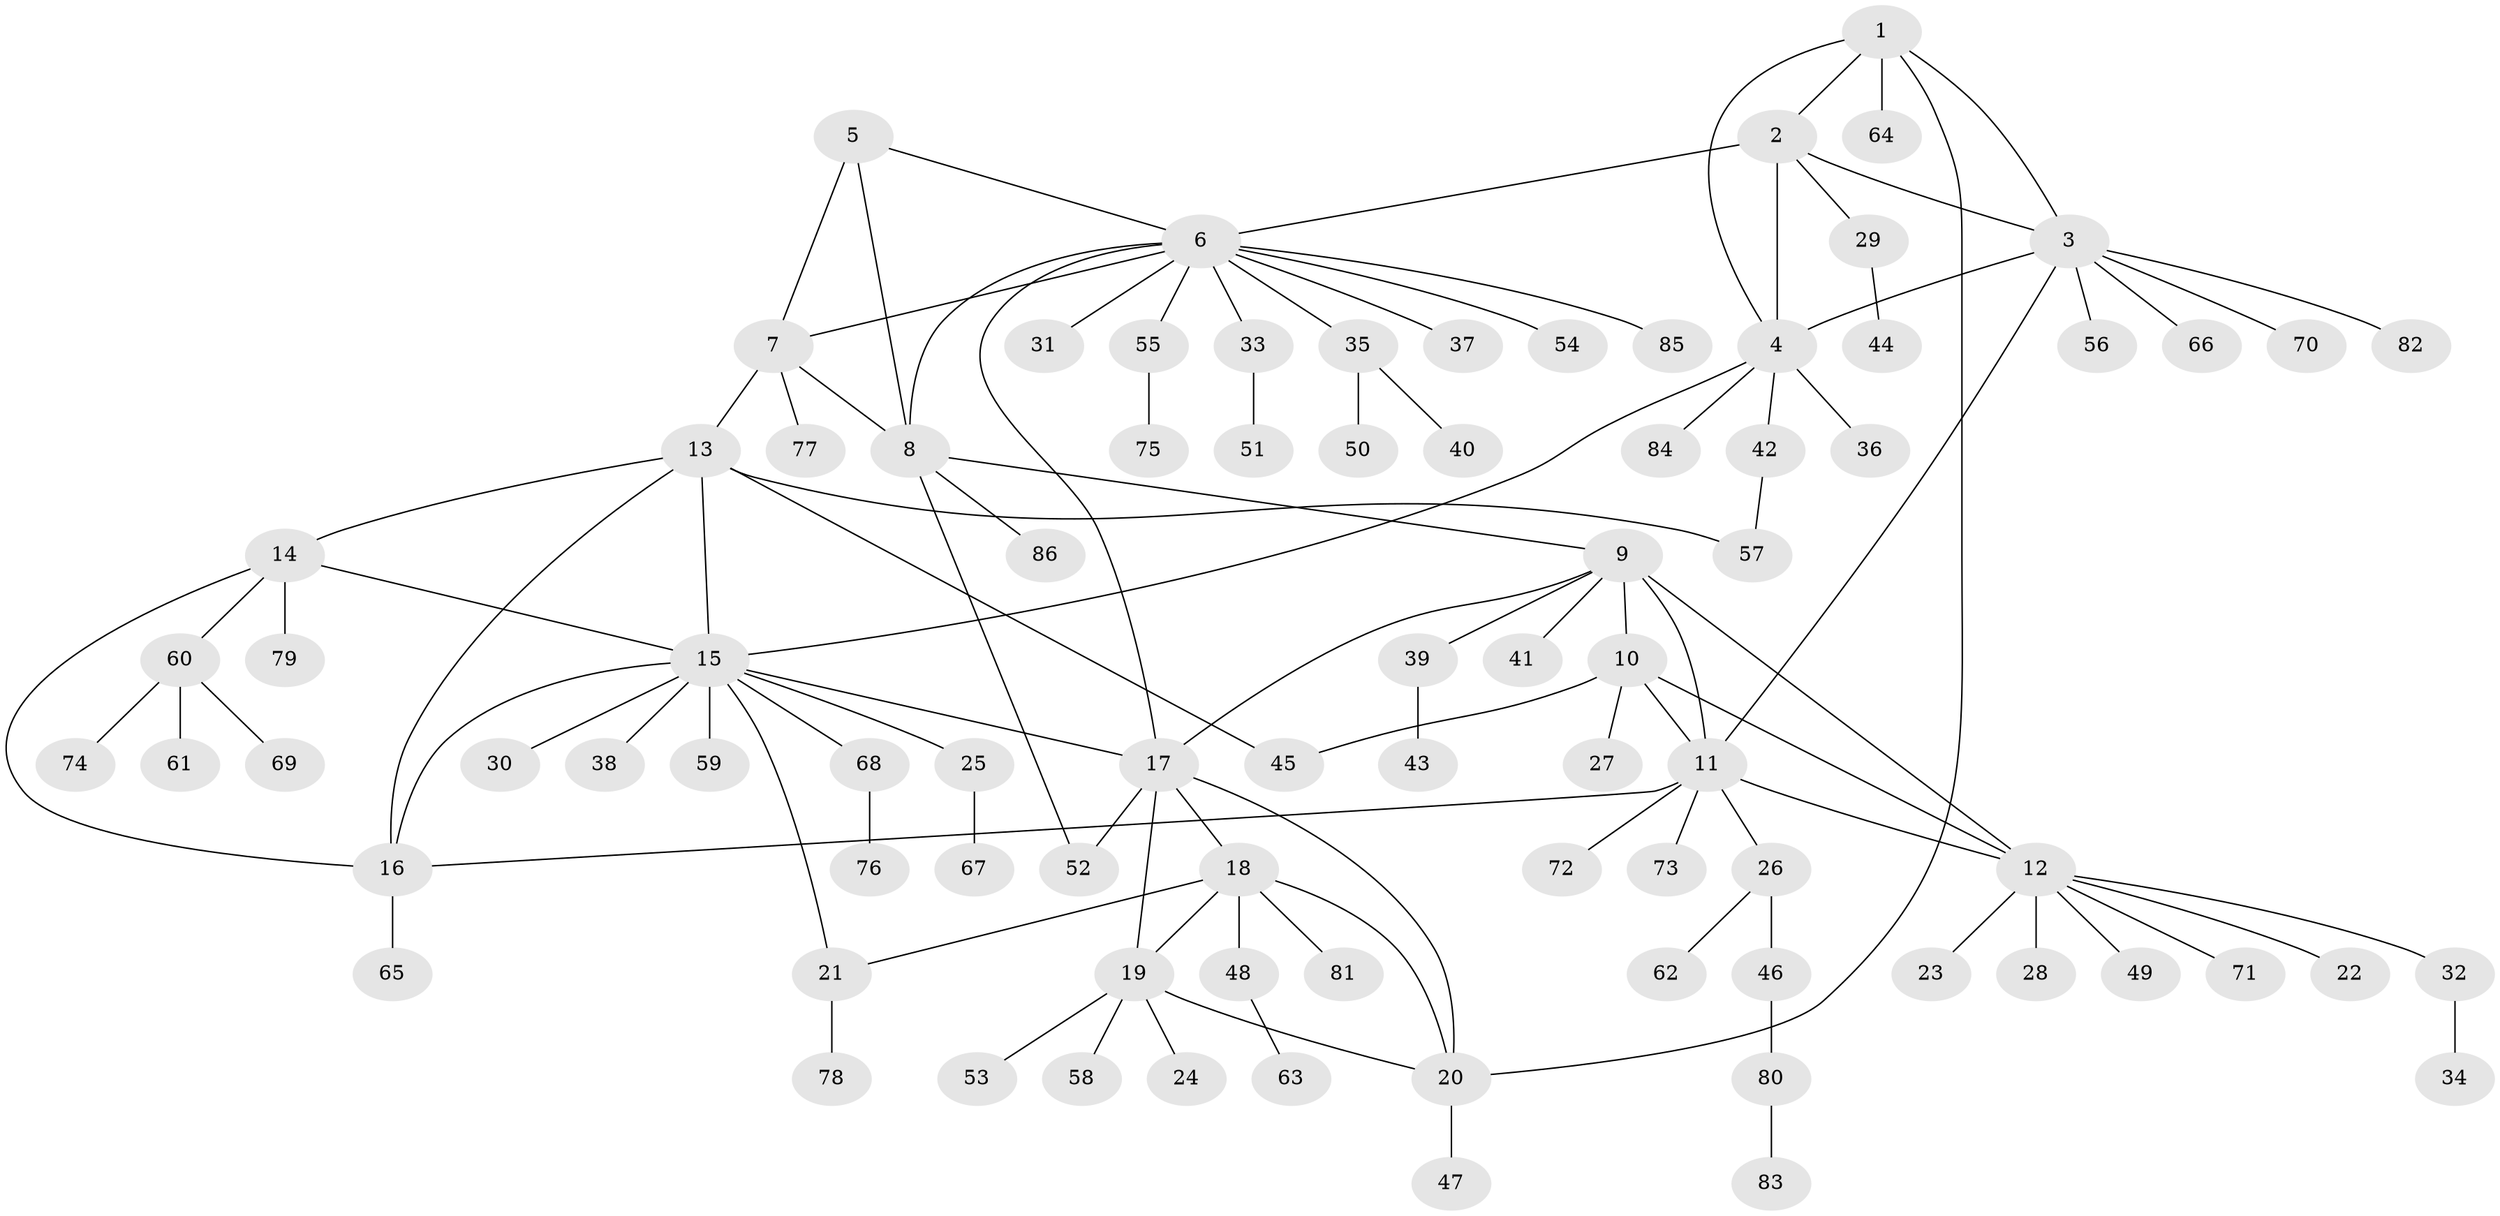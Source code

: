 // Generated by graph-tools (version 1.1) at 2025/37/03/09/25 02:37:22]
// undirected, 86 vertices, 110 edges
graph export_dot {
graph [start="1"]
  node [color=gray90,style=filled];
  1;
  2;
  3;
  4;
  5;
  6;
  7;
  8;
  9;
  10;
  11;
  12;
  13;
  14;
  15;
  16;
  17;
  18;
  19;
  20;
  21;
  22;
  23;
  24;
  25;
  26;
  27;
  28;
  29;
  30;
  31;
  32;
  33;
  34;
  35;
  36;
  37;
  38;
  39;
  40;
  41;
  42;
  43;
  44;
  45;
  46;
  47;
  48;
  49;
  50;
  51;
  52;
  53;
  54;
  55;
  56;
  57;
  58;
  59;
  60;
  61;
  62;
  63;
  64;
  65;
  66;
  67;
  68;
  69;
  70;
  71;
  72;
  73;
  74;
  75;
  76;
  77;
  78;
  79;
  80;
  81;
  82;
  83;
  84;
  85;
  86;
  1 -- 2;
  1 -- 3;
  1 -- 4;
  1 -- 20;
  1 -- 64;
  2 -- 3;
  2 -- 4;
  2 -- 6;
  2 -- 29;
  3 -- 4;
  3 -- 11;
  3 -- 56;
  3 -- 66;
  3 -- 70;
  3 -- 82;
  4 -- 15;
  4 -- 36;
  4 -- 42;
  4 -- 84;
  5 -- 6;
  5 -- 7;
  5 -- 8;
  6 -- 7;
  6 -- 8;
  6 -- 17;
  6 -- 31;
  6 -- 33;
  6 -- 35;
  6 -- 37;
  6 -- 54;
  6 -- 55;
  6 -- 85;
  7 -- 8;
  7 -- 13;
  7 -- 77;
  8 -- 9;
  8 -- 52;
  8 -- 86;
  9 -- 10;
  9 -- 11;
  9 -- 12;
  9 -- 17;
  9 -- 39;
  9 -- 41;
  10 -- 11;
  10 -- 12;
  10 -- 27;
  10 -- 45;
  11 -- 12;
  11 -- 16;
  11 -- 26;
  11 -- 72;
  11 -- 73;
  12 -- 22;
  12 -- 23;
  12 -- 28;
  12 -- 32;
  12 -- 49;
  12 -- 71;
  13 -- 14;
  13 -- 15;
  13 -- 16;
  13 -- 45;
  13 -- 57;
  14 -- 15;
  14 -- 16;
  14 -- 60;
  14 -- 79;
  15 -- 16;
  15 -- 17;
  15 -- 21;
  15 -- 25;
  15 -- 30;
  15 -- 38;
  15 -- 59;
  15 -- 68;
  16 -- 65;
  17 -- 18;
  17 -- 19;
  17 -- 20;
  17 -- 52;
  18 -- 19;
  18 -- 20;
  18 -- 21;
  18 -- 48;
  18 -- 81;
  19 -- 20;
  19 -- 24;
  19 -- 53;
  19 -- 58;
  20 -- 47;
  21 -- 78;
  25 -- 67;
  26 -- 46;
  26 -- 62;
  29 -- 44;
  32 -- 34;
  33 -- 51;
  35 -- 40;
  35 -- 50;
  39 -- 43;
  42 -- 57;
  46 -- 80;
  48 -- 63;
  55 -- 75;
  60 -- 61;
  60 -- 69;
  60 -- 74;
  68 -- 76;
  80 -- 83;
}
